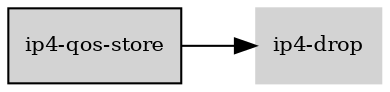digraph "ip4_qos_store_subgraph" {
  rankdir=LR;
  node [shape=box, style=filled, fontsize=10, color=lightgray, fontcolor=black, fillcolor=lightgray];
  "ip4-qos-store" [color=black, fontcolor=black, fillcolor=lightgray];
  edge [fontsize=8];
  "ip4-qos-store" -> "ip4-drop";
}
